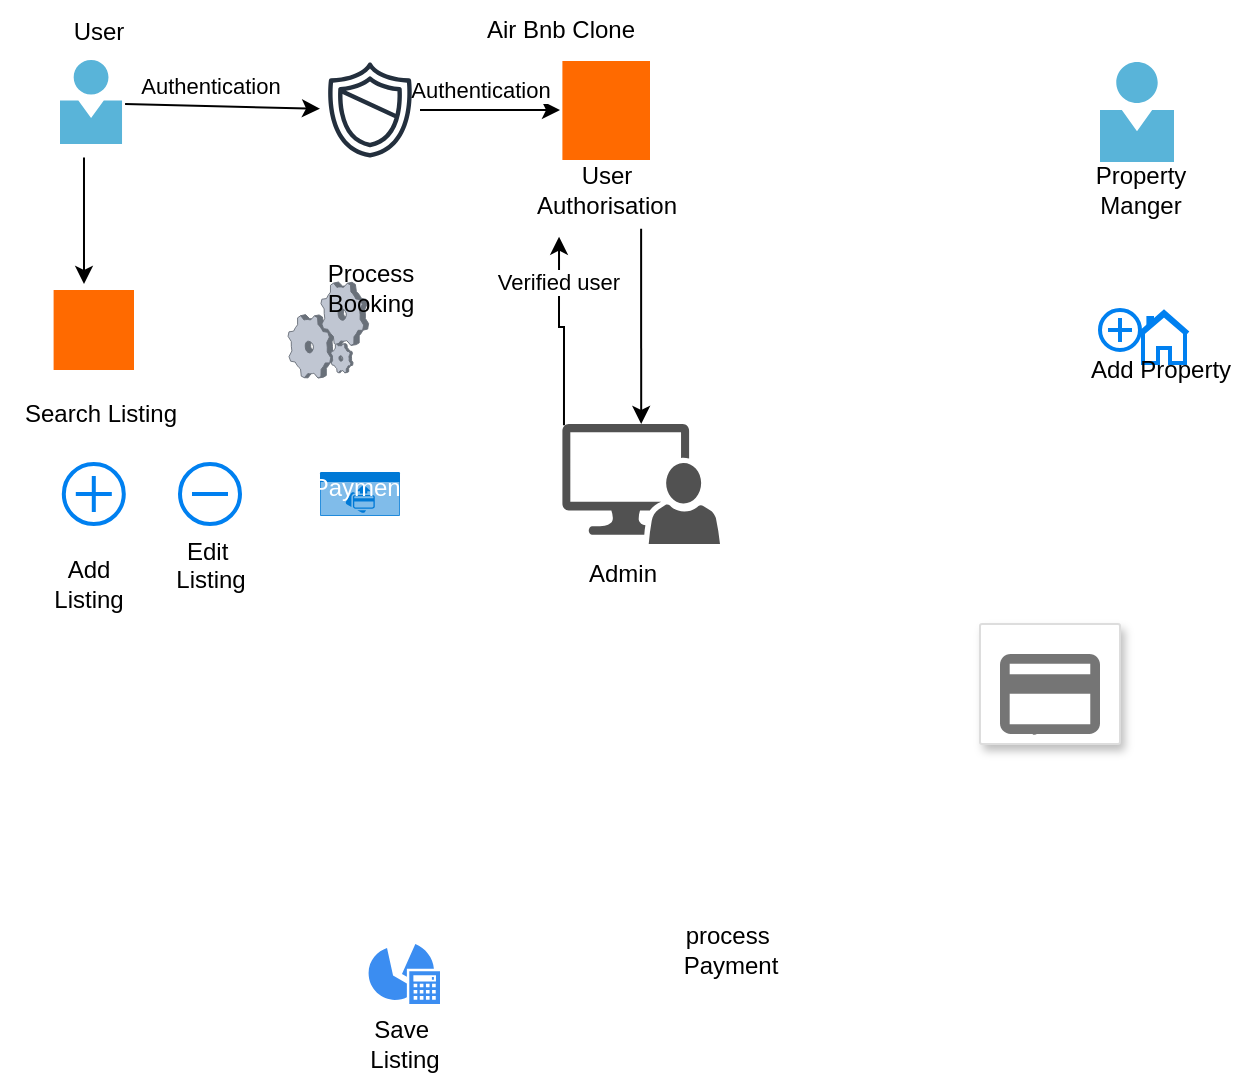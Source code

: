 <mxfile version="24.8.8">
  <diagram name="Page-1" id="c7558073-3199-34d8-9f00-42111426c3f3">
    <mxGraphModel dx="785" dy="473" grid="1" gridSize="10" guides="1" tooltips="1" connect="1" arrows="1" fold="1" page="1" pageScale="1" pageWidth="826" pageHeight="1169" background="none" math="0" shadow="0">
      <root>
        <mxCell id="0" />
        <mxCell id="1" parent="0" />
        <mxCell id="-Cts0vxJBHxvkgaAWnbO-96" value="Air Bnb Clone" style="text;html=1;align=center;verticalAlign=middle;resizable=0;points=[];autosize=1;strokeColor=none;fillColor=none;" vertex="1" parent="1">
          <mxGeometry x="260" y="48" width="100" height="30" as="geometry" />
        </mxCell>
        <mxCell id="-Cts0vxJBHxvkgaAWnbO-97" value="" style="image;sketch=0;aspect=fixed;html=1;points=[];align=center;fontSize=12;image=img/lib/mscae/Person.svg;" vertex="1" parent="1">
          <mxGeometry x="60" y="78" width="31.08" height="42" as="geometry" />
        </mxCell>
        <mxCell id="-Cts0vxJBHxvkgaAWnbO-100" value="User" style="text;html=1;align=center;verticalAlign=middle;resizable=0;points=[];autosize=1;strokeColor=none;fillColor=none;" vertex="1" parent="1">
          <mxGeometry x="53.5" y="49" width="50" height="30" as="geometry" />
        </mxCell>
        <mxCell id="-Cts0vxJBHxvkgaAWnbO-101" value="" style="sketch=0;outlineConnect=0;fontColor=#232F3E;gradientColor=none;fillColor=#232F3D;strokeColor=none;dashed=0;verticalLabelPosition=bottom;verticalAlign=top;align=center;html=1;fontSize=12;fontStyle=0;aspect=fixed;pointerEvents=1;shape=mxgraph.aws4.shield2;" vertex="1" parent="1">
          <mxGeometry x="190" y="78" width="50" height="50" as="geometry" />
        </mxCell>
        <mxCell id="-Cts0vxJBHxvkgaAWnbO-102" value="" style="endArrow=classic;html=1;rounded=0;exitX=1.047;exitY=0.524;exitDx=0;exitDy=0;exitPerimeter=0;" edge="1" parent="1" source="-Cts0vxJBHxvkgaAWnbO-97" target="-Cts0vxJBHxvkgaAWnbO-101">
          <mxGeometry width="50" height="50" relative="1" as="geometry">
            <mxPoint x="350" y="280" as="sourcePoint" />
            <mxPoint x="400" y="230" as="targetPoint" />
          </mxGeometry>
        </mxCell>
        <mxCell id="-Cts0vxJBHxvkgaAWnbO-103" value="Authentication" style="edgeLabel;html=1;align=center;verticalAlign=middle;resizable=0;points=[];" vertex="1" connectable="0" parent="-Cts0vxJBHxvkgaAWnbO-102">
          <mxGeometry x="-0.136" y="10" relative="1" as="geometry">
            <mxPoint as="offset" />
          </mxGeometry>
        </mxCell>
        <mxCell id="-Cts0vxJBHxvkgaAWnbO-104" value="" style="points=[];aspect=fixed;html=1;align=center;shadow=0;dashed=0;fillColor=#FF6A00;strokeColor=none;shape=mxgraph.alibaba_cloud.cas_ssl_central_authentication_service;" vertex="1" parent="1">
          <mxGeometry x="311.2" y="78.5" width="43.8" height="49.5" as="geometry" />
        </mxCell>
        <mxCell id="-Cts0vxJBHxvkgaAWnbO-105" value="User&lt;div&gt;Authorisation&lt;/div&gt;" style="text;html=1;align=center;verticalAlign=middle;resizable=0;points=[];autosize=1;strokeColor=none;fillColor=none;" vertex="1" parent="1">
          <mxGeometry x="288.1" y="123" width="90" height="40" as="geometry" />
        </mxCell>
        <mxCell id="-Cts0vxJBHxvkgaAWnbO-106" value="" style="points=[];aspect=fixed;html=1;align=center;shadow=0;dashed=0;fillColor=#FF6A00;strokeColor=none;shape=mxgraph.alibaba_cloud.opensearch;" vertex="1" parent="1">
          <mxGeometry x="56.8" y="193" width="40.2" height="40" as="geometry" />
        </mxCell>
        <mxCell id="-Cts0vxJBHxvkgaAWnbO-107" value="Search Listing" style="text;html=1;align=center;verticalAlign=middle;resizable=0;points=[];autosize=1;strokeColor=none;fillColor=none;" vertex="1" parent="1">
          <mxGeometry x="30" y="240" width="100" height="30" as="geometry" />
        </mxCell>
        <mxCell id="-Cts0vxJBHxvkgaAWnbO-110" value="" style="sketch=0;html=1;aspect=fixed;strokeColor=none;shadow=0;fillColor=#3B8DF1;verticalAlign=top;labelPosition=center;verticalLabelPosition=bottom;shape=mxgraph.gcp2.save" vertex="1" parent="1">
          <mxGeometry x="214.29" y="520" width="35.71" height="30" as="geometry" />
        </mxCell>
        <mxCell id="-Cts0vxJBHxvkgaAWnbO-111" value="Add&lt;div&gt;Listing&lt;/div&gt;" style="text;html=1;align=center;verticalAlign=middle;resizable=0;points=[];autosize=1;strokeColor=none;fillColor=none;" vertex="1" parent="1">
          <mxGeometry x="43.5" y="320" width="60" height="40" as="geometry" />
        </mxCell>
        <mxCell id="-Cts0vxJBHxvkgaAWnbO-112" value="Edit&amp;nbsp;&lt;div&gt;Listing&lt;/div&gt;" style="html=1;verticalLabelPosition=bottom;align=center;labelBackgroundColor=#ffffff;verticalAlign=top;strokeWidth=2;strokeColor=#0080F0;shadow=0;dashed=0;shape=mxgraph.ios7.icons.delete;" vertex="1" parent="1">
          <mxGeometry x="120" y="280" width="30" height="30" as="geometry" />
        </mxCell>
        <mxCell id="-Cts0vxJBHxvkgaAWnbO-113" value="Payment" style="html=1;whiteSpace=wrap;strokeColor=none;fillColor=#0079D6;labelPosition=center;verticalLabelPosition=middle;verticalAlign=top;align=center;fontSize=12;outlineConnect=0;spacingTop=-6;fontColor=#FFFFFF;sketch=0;shape=mxgraph.sitemap.payment;" vertex="1" parent="1">
          <mxGeometry x="190" y="284" width="40" height="22" as="geometry" />
        </mxCell>
        <mxCell id="-Cts0vxJBHxvkgaAWnbO-117" value="" style="image;sketch=0;aspect=fixed;html=1;points=[];align=center;fontSize=12;image=img/lib/mscae/Person.svg;" vertex="1" parent="1">
          <mxGeometry x="580" y="79" width="37" height="50" as="geometry" />
        </mxCell>
        <mxCell id="-Cts0vxJBHxvkgaAWnbO-118" value="Property&lt;div&gt;Manger&lt;/div&gt;" style="text;html=1;align=center;verticalAlign=middle;resizable=0;points=[];autosize=1;strokeColor=none;fillColor=none;" vertex="1" parent="1">
          <mxGeometry x="565" y="123" width="70" height="40" as="geometry" />
        </mxCell>
        <mxCell id="-Cts0vxJBHxvkgaAWnbO-119" value="" style="html=1;verticalLabelPosition=bottom;align=center;labelBackgroundColor=#ffffff;verticalAlign=top;strokeWidth=2;strokeColor=#0080F0;shadow=0;dashed=0;shape=mxgraph.ios7.icons.add;" vertex="1" parent="1">
          <mxGeometry x="580" y="203" width="20" height="20" as="geometry" />
        </mxCell>
        <mxCell id="-Cts0vxJBHxvkgaAWnbO-120" value="" style="html=1;verticalLabelPosition=bottom;align=center;labelBackgroundColor=#ffffff;verticalAlign=top;strokeWidth=2;strokeColor=#0080F0;shadow=0;dashed=0;shape=mxgraph.ios7.icons.home;" vertex="1" parent="1">
          <mxGeometry x="600" y="204" width="24" height="25.5" as="geometry" />
        </mxCell>
        <mxCell id="-Cts0vxJBHxvkgaAWnbO-121" value="Add Property" style="text;html=1;align=center;verticalAlign=middle;resizable=0;points=[];autosize=1;strokeColor=none;fillColor=none;" vertex="1" parent="1">
          <mxGeometry x="565" y="218" width="90" height="30" as="geometry" />
        </mxCell>
        <mxCell id="-Cts0vxJBHxvkgaAWnbO-122" value="" style="sketch=0;pointerEvents=1;shadow=0;dashed=0;html=1;strokeColor=none;labelPosition=center;verticalLabelPosition=bottom;verticalAlign=top;align=center;fillColor=#515151;shape=mxgraph.mscae.system_center.admin_console" vertex="1" parent="1">
          <mxGeometry x="311.2" y="260" width="78.8" height="60" as="geometry" />
        </mxCell>
        <mxCell id="-Cts0vxJBHxvkgaAWnbO-123" value="Admin" style="text;html=1;align=center;verticalAlign=middle;resizable=0;points=[];autosize=1;strokeColor=none;fillColor=none;" vertex="1" parent="1">
          <mxGeometry x="311.2" y="320" width="60" height="30" as="geometry" />
        </mxCell>
        <mxCell id="-Cts0vxJBHxvkgaAWnbO-124" value="" style="verticalLabelPosition=bottom;sketch=0;aspect=fixed;html=1;verticalAlign=top;strokeColor=none;align=center;outlineConnect=0;shape=mxgraph.citrix.process;" vertex="1" parent="1">
          <mxGeometry x="174.03" y="189" width="40.26" height="48" as="geometry" />
        </mxCell>
        <mxCell id="-Cts0vxJBHxvkgaAWnbO-125" value="Process&lt;div&gt;Booking&lt;/div&gt;" style="text;html=1;align=center;verticalAlign=middle;resizable=0;points=[];autosize=1;strokeColor=none;fillColor=none;" vertex="1" parent="1">
          <mxGeometry x="180" y="172" width="70" height="40" as="geometry" />
        </mxCell>
        <mxCell id="-Cts0vxJBHxvkgaAWnbO-126" value="Payment" style="strokeColor=#dddddd;shadow=1;strokeWidth=1;rounded=1;absoluteArcSize=1;arcSize=2;labelPosition=center;verticalLabelPosition=middle;align=center;verticalAlign=bottom;spacingLeft=0;fontColor=#999999;fontSize=12;whiteSpace=wrap;spacingBottom=2;html=1;" vertex="1" parent="1">
          <mxGeometry x="520" y="360" width="70" height="60" as="geometry" />
        </mxCell>
        <mxCell id="-Cts0vxJBHxvkgaAWnbO-127" value="" style="sketch=0;dashed=0;connectable=0;html=1;fillColor=#757575;strokeColor=none;shape=mxgraph.gcp2.payment;part=1;" vertex="1" parent="-Cts0vxJBHxvkgaAWnbO-126">
          <mxGeometry x="0.5" width="50" height="40" relative="1" as="geometry">
            <mxPoint x="-25" y="15" as="offset" />
          </mxGeometry>
        </mxCell>
        <mxCell id="-Cts0vxJBHxvkgaAWnbO-129" value="process&amp;nbsp;&lt;div&gt;Payment&lt;/div&gt;" style="text;html=1;align=center;verticalAlign=middle;resizable=0;points=[];autosize=1;strokeColor=none;fillColor=none;" vertex="1" parent="1">
          <mxGeometry x="360" y="503" width="70" height="40" as="geometry" />
        </mxCell>
        <mxCell id="-Cts0vxJBHxvkgaAWnbO-130" value="" style="html=1;verticalLabelPosition=bottom;align=center;labelBackgroundColor=#ffffff;verticalAlign=top;strokeWidth=2;strokeColor=#0080F0;shadow=0;dashed=0;shape=mxgraph.ios7.icons.add;" vertex="1" parent="1">
          <mxGeometry x="61.9" y="280" width="30" height="30" as="geometry" />
        </mxCell>
        <mxCell id="-Cts0vxJBHxvkgaAWnbO-131" value="Save&amp;nbsp;&lt;div&gt;Listing&lt;/div&gt;" style="text;html=1;align=center;verticalAlign=middle;resizable=0;points=[];autosize=1;strokeColor=none;fillColor=none;" vertex="1" parent="1">
          <mxGeometry x="202.14" y="550" width="60" height="40" as="geometry" />
        </mxCell>
        <mxCell id="-Cts0vxJBHxvkgaAWnbO-136" value="" style="endArrow=classic;html=1;rounded=0;" edge="1" parent="1" source="-Cts0vxJBHxvkgaAWnbO-101">
          <mxGeometry width="50" height="50" relative="1" as="geometry">
            <mxPoint x="230" y="104.47" as="sourcePoint" />
            <mxPoint x="310" y="103" as="targetPoint" />
          </mxGeometry>
        </mxCell>
        <mxCell id="-Cts0vxJBHxvkgaAWnbO-137" value="Authentication" style="edgeLabel;html=1;align=center;verticalAlign=middle;resizable=0;points=[];" vertex="1" connectable="0" parent="-Cts0vxJBHxvkgaAWnbO-136">
          <mxGeometry x="-0.136" y="10" relative="1" as="geometry">
            <mxPoint as="offset" />
          </mxGeometry>
        </mxCell>
        <mxCell id="-Cts0vxJBHxvkgaAWnbO-142" style="edgeStyle=orthogonalEdgeStyle;rounded=0;orthogonalLoop=1;jettySize=auto;html=1;exitX=0.01;exitY=0.01;exitDx=0;exitDy=0;exitPerimeter=0;entryX=0.238;entryY=1.084;entryDx=0;entryDy=0;entryPerimeter=0;" edge="1" parent="1" source="-Cts0vxJBHxvkgaAWnbO-122" target="-Cts0vxJBHxvkgaAWnbO-105">
          <mxGeometry relative="1" as="geometry" />
        </mxCell>
        <mxCell id="-Cts0vxJBHxvkgaAWnbO-143" value="Verified user" style="edgeLabel;html=1;align=center;verticalAlign=middle;resizable=0;points=[];" vertex="1" connectable="0" parent="-Cts0vxJBHxvkgaAWnbO-142">
          <mxGeometry x="0.541" y="1" relative="1" as="geometry">
            <mxPoint as="offset" />
          </mxGeometry>
        </mxCell>
        <mxCell id="-Cts0vxJBHxvkgaAWnbO-146" value="" style="endArrow=classic;html=1;rounded=0;entryX=0.5;entryY=0;entryDx=0;entryDy=0;entryPerimeter=0;exitX=0.694;exitY=0.983;exitDx=0;exitDy=0;exitPerimeter=0;" edge="1" parent="1" source="-Cts0vxJBHxvkgaAWnbO-105" target="-Cts0vxJBHxvkgaAWnbO-122">
          <mxGeometry width="50" height="50" relative="1" as="geometry">
            <mxPoint x="350" y="280" as="sourcePoint" />
            <mxPoint x="400" y="230" as="targetPoint" />
          </mxGeometry>
        </mxCell>
        <mxCell id="-Cts0vxJBHxvkgaAWnbO-150" value="" style="endArrow=classic;html=1;rounded=0;exitX=0.386;exitY=1.16;exitDx=0;exitDy=0;exitPerimeter=0;" edge="1" parent="1" source="-Cts0vxJBHxvkgaAWnbO-97">
          <mxGeometry width="50" height="50" relative="1" as="geometry">
            <mxPoint x="67" y="193" as="sourcePoint" />
            <mxPoint x="72" y="190" as="targetPoint" />
          </mxGeometry>
        </mxCell>
      </root>
    </mxGraphModel>
  </diagram>
</mxfile>
